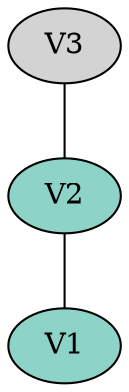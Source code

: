 graph colored {
node [style=filled colorscheme="set312"];
V2--V1;
V3--V2;
V1[fillcolor="1"];
V2[fillcolor="1"];
}